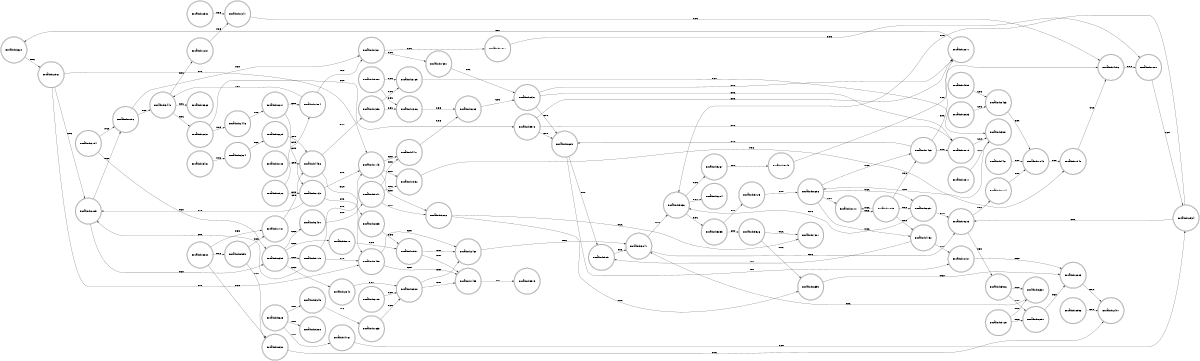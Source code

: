 digraph finite_state_machine {
	rankdir=LR size="8,5"
	node [shape=doublecircle]
	Rosalind_3620 -> Rosalind_2961 [label=ATG]
	Rosalind_4496 -> Rosalind_1398 [label=GCA]
	Rosalind_4496 -> Rosalind_2335 [label=GCA]
	Rosalind_5836 -> Rosalind_5855 [label=GGC]
	Rosalind_5836 -> Rosalind_9267 [label=GGC]
	Rosalind_5836 -> Rosalind_3204 [label=GGC]
	Rosalind_7351 -> Rosalind_2937 [label=CTG]
	Rosalind_8696 -> Rosalind_2010 [label=AGC]
	Rosalind_8696 -> Rosalind_4752 [label=AGC]
	Rosalind_8696 -> Rosalind_1465 [label=AGC]
	Rosalind_8696 -> Rosalind_2657 [label=AGC]
	Rosalind_9205 -> Rosalind_5906 [label=TGA]
	Rosalind_9205 -> Rosalind_7714 [label=TGA]
	Rosalind_1880 -> Rosalind_0534 [label=GGT]
	Rosalind_3041 -> Rosalind_5836 [label=GAG]
	Rosalind_3041 -> Rosalind_9205 [label=GAG]
	Rosalind_3981 -> Rosalind_8696 [label=CAA]
	Rosalind_1633 -> Rosalind_6928 [label=GGA]
	Rosalind_8599 -> Rosalind_1781 [label=TGG]
	Rosalind_8599 -> Rosalind_8830 [label=TGG]
	Rosalind_8399 -> Rosalind_5018 [label=CGA]
	Rosalind_8399 -> Rosalind_6490 [label=CGA]
	Rosalind_8399 -> Rosalind_2840 [label=CGA]
	Rosalind_8399 -> Rosalind_5775 [label=CGA]
	Rosalind_9526 -> Rosalind_6599 [label=ACC]
	Rosalind_9526 -> Rosalind_7301 [label=ACC]
	Rosalind_9623 -> Rosalind_4761 [label=AAA]
	Rosalind_9623 -> Rosalind_3345 [label=AAA]
	Rosalind_9623 -> Rosalind_0388 [label=AAA]
	Rosalind_8926 -> Rosalind_1584 [label=GTT]
	Rosalind_8926 -> Rosalind_6733 [label=GTT]
	Rosalind_1143 -> Rosalind_4411 [label=GAA]
	Rosalind_1143 -> Rosalind_7392 [label=GAA]
	Rosalind_1143 -> Rosalind_9282 [label=GAA]
	Rosalind_5906 -> Rosalind_6891 [label=ACA]
	Rosalind_5906 -> Rosalind_6337 [label=ACA]
	Rosalind_1811 -> Rosalind_1880 [label=CCG]
	Rosalind_3461 -> Rosalind_6324 [label=AAC]
	Rosalind_1398 -> Rosalind_1386 [label=CGC]
	Rosalind_1398 -> Rosalind_3169 [label=CGC]
	Rosalind_8689 -> Rosalind_0737 [label=TTA]
	Rosalind_8689 -> Rosalind_5851 [label=TTA]
	Rosalind_5880 -> Rosalind_1386 [label=CGC]
	Rosalind_5880 -> Rosalind_3169 [label=CGC]
	Rosalind_4411 -> Rosalind_8203 [label=CGG]
	Rosalind_7392 -> Rosalind_7948 [label=TCC]
	Rosalind_3033 -> Rosalind_8463 [label=CTC]
	Rosalind_6629 -> Rosalind_4496 [label=CTT]
	Rosalind_7455 -> Rosalind_5575 [label=TAT]
	Rosalind_1584 -> Rosalind_3440 [label=TGT]
	Rosalind_1584 -> Rosalind_7321 [label=TGT]
	Rosalind_2010 -> Rosalind_1899 [label=AGG]
	Rosalind_4761 -> Rosalind_0534 [label=GGT]
	Rosalind_5855 -> Rosalind_9526 [label=CAT]
	Rosalind_5855 -> Rosalind_5725 [label=CAT]
	Rosalind_9282 -> Rosalind_6599 [label=ACC]
	Rosalind_9282 -> Rosalind_7301 [label=ACC]
	Rosalind_2831 -> Rosalind_9978 [label=CCT]
	Rosalind_2831 -> Rosalind_2446 [label=CCT]
	Rosalind_5047 -> Rosalind_4411 [label=GAA]
	Rosalind_5047 -> Rosalind_7392 [label=GAA]
	Rosalind_5047 -> Rosalind_9282 [label=GAA]
	Rosalind_4752 -> Rosalind_0737 [label=TTA]
	Rosalind_4752 -> Rosalind_5851 [label=TTA]
	Rosalind_3345 -> Rosalind_1633 [label=TTG]
	Rosalind_9978 -> Rosalind_8689 [label=GAC]
	Rosalind_9978 -> Rosalind_2871 [label=GAC]
	Rosalind_9978 -> Rosalind_8819 [label=GAC]
	Rosalind_0534 -> Rosalind_5836 [label=GAG]
	Rosalind_0534 -> Rosalind_9205 [label=GAG]
	Rosalind_1899 -> Rosalind_2010 [label=AGC]
	Rosalind_1899 -> Rosalind_4752 [label=AGC]
	Rosalind_1899 -> Rosalind_1465 [label=AGC]
	Rosalind_1899 -> Rosalind_2657 [label=AGC]
	Rosalind_8880 -> Rosalind_8599 [label=TGG]
	Rosalind_8880 -> Rosalind_1781 [label=TGG]
	Rosalind_8880 -> Rosalind_8830 [label=TGG]
	Rosalind_1237 -> Rosalind_1347 [label=ACG]
	Rosalind_8956 -> Rosalind_2407 [label=GCG]
	Rosalind_9267 -> Rosalind_5845 [label=TAA]
	Rosalind_2871 -> Rosalind_3620 [label=ATA]
	Rosalind_9125 -> Rosalind_6891 [label=ACA]
	Rosalind_9125 -> Rosalind_6337 [label=ACA]
	Rosalind_8203 -> Rosalind_2937 [label=CTG]
	Rosalind_0317 -> Rosalind_3981 [label=CCA]
	Rosalind_2335 -> Rosalind_1597 [label=GGG]
	Rosalind_5018 -> Rosalind_1597 [label=GGG]
	Rosalind_3194 -> Rosalind_8399 [label=ACT]
	Rosalind_3194 -> Rosalind_0096 [label=ACT]
	Rosalind_7714 -> Rosalind_1843 [label=CTA]
	Rosalind_2937 -> Rosalind_8689 [label=GAC]
	Rosalind_2937 -> Rosalind_2871 [label=GAC]
	Rosalind_2937 -> Rosalind_8819 [label=GAC]
	Rosalind_6891 -> Rosalind_0883 [label=AGA]
	Rosalind_6337 -> Rosalind_3041 [label=TTC]
	Rosalind_6928 -> Rosalind_7455 [label=GAT]
	Rosalind_6928 -> Rosalind_2460 [label=GAT]
	Rosalind_0737 -> Rosalind_0883 [label=AGA]
	Rosalind_2005 -> Rosalind_8399 [label=ACT]
	Rosalind_2005 -> Rosalind_0096 [label=ACT]
	Rosalind_2446 -> Rosalind_8207 [label=AAT]
	Rosalind_1386 -> Rosalind_8203 [label=CGG]
	Rosalind_6599 -> Rosalind_0883 [label=AGA]
	Rosalind_6490 -> Rosalind_5047 [label=GCT]
	Rosalind_3440 -> Rosalind_2831 [label=GTC]
	Rosalind_3440 -> Rosalind_1237 [label=GTC]
	Rosalind_3440 -> Rosalind_8368 [label=GTC]
	Rosalind_2840 -> Rosalind_6928 [label=GGA]
	Rosalind_5775 -> Rosalind_1143 [label=CAC]
	Rosalind_5775 -> Rosalind_2005 [label=CAC]
	Rosalind_5775 -> Rosalind_8455 [label=CAC]
	Rosalind_1347 -> Rosalind_4156 [label=CCC]
	Rosalind_6733 -> Rosalind_1143 [label=CAC]
	Rosalind_6733 -> Rosalind_2005 [label=CAC]
	Rosalind_6733 -> Rosalind_8455 [label=CAC]
	Rosalind_8207 -> Rosalind_1584 [label=GTT]
	Rosalind_8207 -> Rosalind_6733 [label=GTT]
	Rosalind_3188 -> Rosalind_4496 [label=CTT]
	Rosalind_8455 -> Rosalind_7455 [label=GAT]
	Rosalind_8455 -> Rosalind_2460 [label=GAT]
	Rosalind_5851 -> Rosalind_3041 [label=TTC]
	Rosalind_1781 -> Rosalind_4496 [label=CTT]
	Rosalind_5845 -> Rosalind_4156 [label=CCC]
	Rosalind_2709 -> Rosalind_6928 [label=GGA]
	Rosalind_3169 -> Rosalind_3981 [label=CCA]
	Rosalind_1465 -> Rosalind_8689 [label=GAC]
	Rosalind_1465 -> Rosalind_2871 [label=GAC]
	Rosalind_1465 -> Rosalind_8819 [label=GAC]
	Rosalind_1597 -> Rosalind_7455 [label=GAT]
	Rosalind_1597 -> Rosalind_2460 [label=GAT]
	Rosalind_0096 -> Rosalind_3440 [label=TGT]
	Rosalind_0096 -> Rosalind_7321 [label=TGT]
	Rosalind_7321 -> Rosalind_7351 [label=GCC]
	Rosalind_7321 -> Rosalind_1811 [label=GCC]
	Rosalind_2460 -> Rosalind_3041 [label=TTC]
	Rosalind_6324 -> Rosalind_6629 [label=TGC]
	Rosalind_7948 -> Rosalind_4156 [label=CCC]
	Rosalind_2961 -> Rosalind_1143 [label=CAC]
	Rosalind_2961 -> Rosalind_2005 [label=CAC]
	Rosalind_2961 -> Rosalind_8455 [label=CAC]
	Rosalind_4421 -> Rosalind_1843 [label=CTA]
	Rosalind_5725 -> Rosalind_8696 [label=CAA]
	Rosalind_4999 -> Rosalind_8463 [label=CTC]
	Rosalind_1843 -> Rosalind_7948 [label=TCC]
	Rosalind_4156 -> Rosalind_1880 [label=CCG]
	Rosalind_8463 -> Rosalind_1843 [label=CTA]
	Rosalind_8830 -> Rosalind_2407 [label=GCG]
	Rosalind_8819 -> Rosalind_3981 [label=CCA]
	Rosalind_2657 -> Rosalind_5836 [label=GAG]
	Rosalind_2657 -> Rosalind_9205 [label=GAG]
	Rosalind_2980 -> Rosalind_1347 [label=ACG]
	Rosalind_0883 -> Rosalind_2407 [label=GCG]
}
